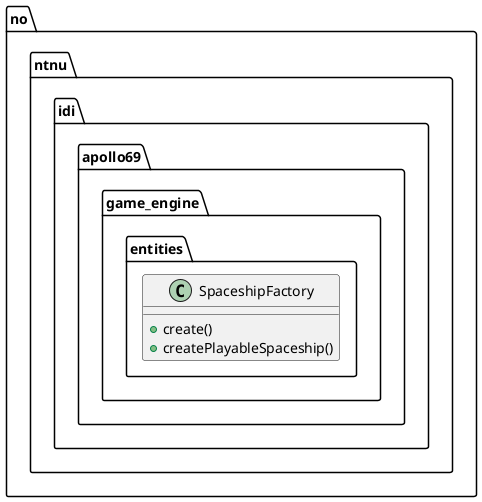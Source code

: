 @startuml

        class no.ntnu.idi.apollo69.game_engine.entities.SpaceshipFactory {
            + create()
            + createPlayableSpaceship()
        }

@enduml
